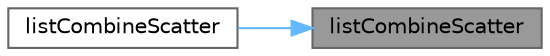 digraph "listCombineScatter"
{
 // LATEX_PDF_SIZE
  bgcolor="transparent";
  edge [fontname=Helvetica,fontsize=10,labelfontname=Helvetica,labelfontsize=10];
  node [fontname=Helvetica,fontsize=10,shape=box,height=0.2,width=0.4];
  rankdir="RL";
  Node1 [id="Node000001",label="listCombineScatter",height=0.2,width=0.4,color="gray40", fillcolor="grey60", style="filled", fontcolor="black",tooltip=" "];
  Node1 -> Node2 [id="edge1_Node000001_Node000002",dir="back",color="steelblue1",style="solid",tooltip=" "];
  Node2 [id="Node000002",label="listCombineScatter",height=0.2,width=0.4,color="grey40", fillcolor="white", style="filled",URL="$classFoam_1_1Pstream.html#a89ec3e4d84a4582c3d7d5bca5b39149c",tooltip=" "];
}
